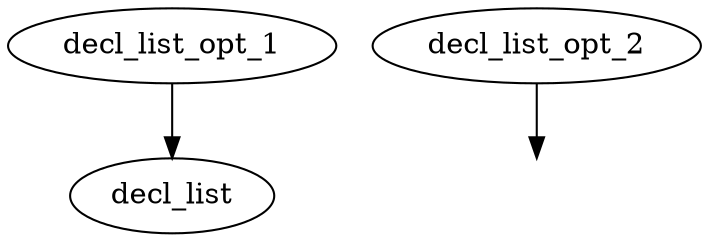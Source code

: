 digraph {
	rankdir="TB";
	decl_list_opt_1;
	decl_list_opt_2;
	subgraph {
		rank="same";
		decl_list
		dummy [style="invis"]
	}
	
	decl_list_opt_1 -> decl_list;
	decl_list_opt_2 -> dummy;
}

